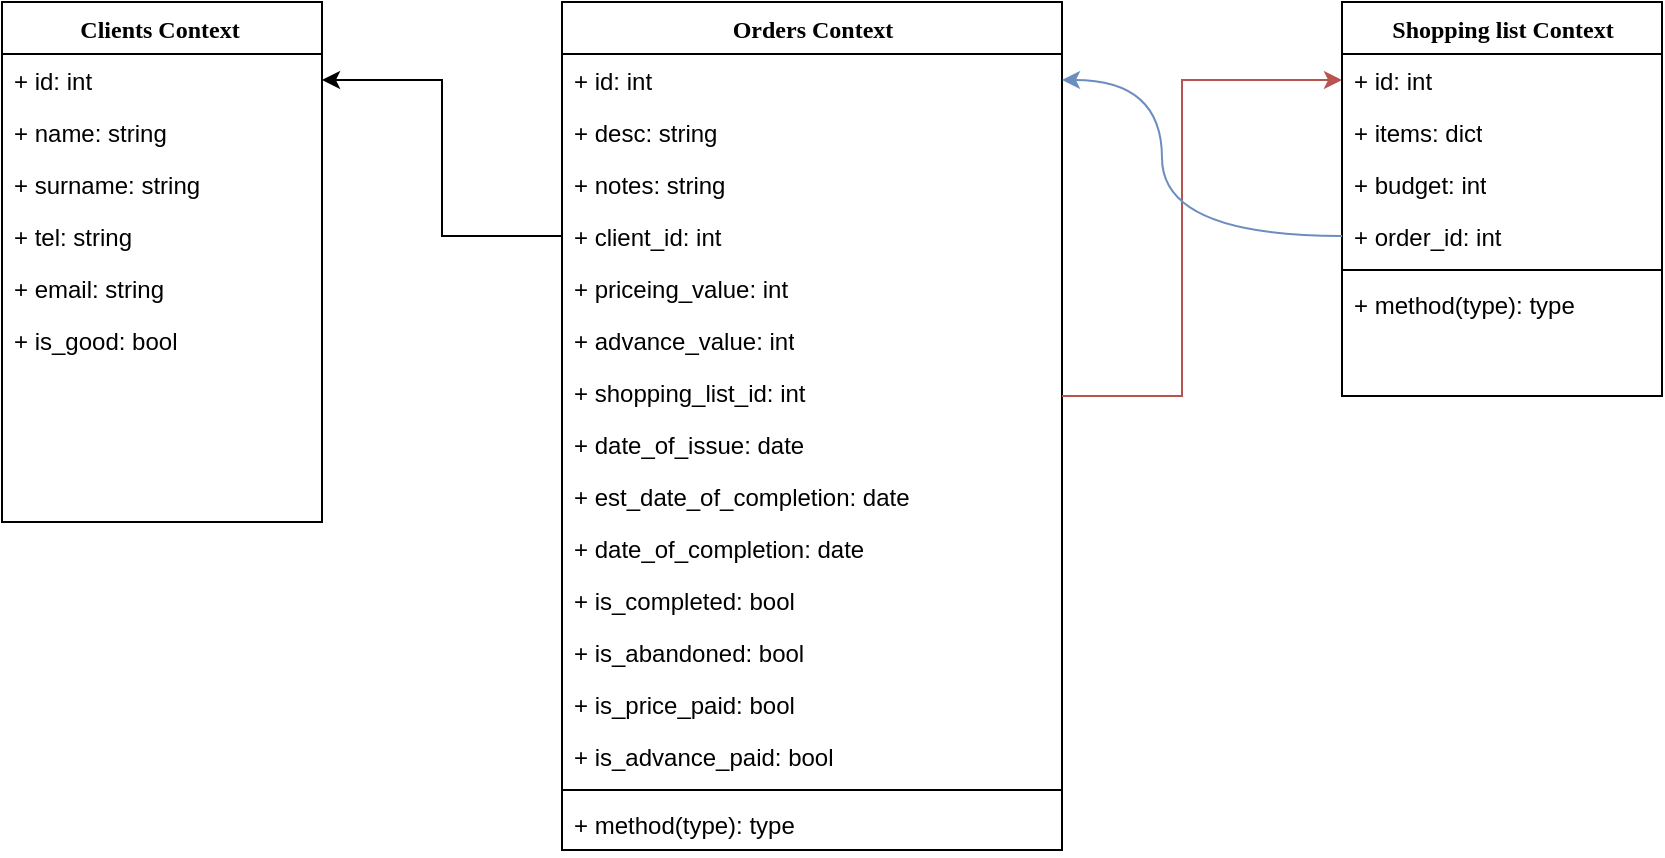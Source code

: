 <mxfile version="13.6.5">
    <diagram name="Page-1" id="9f46799a-70d6-7492-0946-bef42562c5a5">
        <mxGraphModel dx="880" dy="751" grid="1" gridSize="10" guides="1" tooltips="1" connect="1" arrows="1" fold="1" page="1" pageScale="1" pageWidth="1100" pageHeight="850" background="#ffffff" math="0" shadow="0">
            <root>
                <mxCell id="0"/>
                <mxCell id="1" parent="0"/>
                <mxCell id="78961159f06e98e8-17" value="Clients Context&amp;nbsp;" style="swimlane;html=1;fontStyle=1;align=center;verticalAlign=top;childLayout=stackLayout;horizontal=1;startSize=26;horizontalStack=0;resizeParent=1;resizeLast=0;collapsible=1;marginBottom=0;swimlaneFillColor=#ffffff;rounded=0;shadow=0;comic=0;labelBackgroundColor=none;strokeWidth=1;fillColor=none;fontFamily=Verdana;fontSize=12" parent="1" vertex="1">
                    <mxGeometry x="90" y="83" width="160" height="260" as="geometry"/>
                </mxCell>
                <mxCell id="78961159f06e98e8-21" value="+ id: int" style="text;html=1;strokeColor=none;fillColor=none;align=left;verticalAlign=top;spacingLeft=4;spacingRight=4;whiteSpace=wrap;overflow=hidden;rotatable=0;points=[[0,0.5],[1,0.5]];portConstraint=eastwest;" parent="78961159f06e98e8-17" vertex="1">
                    <mxGeometry y="26" width="160" height="26" as="geometry"/>
                </mxCell>
                <mxCell id="ftMNBgaG-GwErJ8I92dk-1" value="+ name: string" style="text;html=1;strokeColor=none;fillColor=none;align=left;verticalAlign=top;spacingLeft=4;spacingRight=4;whiteSpace=wrap;overflow=hidden;rotatable=0;points=[[0,0.5],[1,0.5]];portConstraint=eastwest;" parent="78961159f06e98e8-17" vertex="1">
                    <mxGeometry y="52" width="160" height="26" as="geometry"/>
                </mxCell>
                <mxCell id="78961159f06e98e8-23" value="+ surname: string" style="text;html=1;strokeColor=none;fillColor=none;align=left;verticalAlign=top;spacingLeft=4;spacingRight=4;whiteSpace=wrap;overflow=hidden;rotatable=0;points=[[0,0.5],[1,0.5]];portConstraint=eastwest;" parent="78961159f06e98e8-17" vertex="1">
                    <mxGeometry y="78" width="160" height="26" as="geometry"/>
                </mxCell>
                <mxCell id="78961159f06e98e8-25" value="+ tel: string" style="text;html=1;strokeColor=none;fillColor=none;align=left;verticalAlign=top;spacingLeft=4;spacingRight=4;whiteSpace=wrap;overflow=hidden;rotatable=0;points=[[0,0.5],[1,0.5]];portConstraint=eastwest;" parent="78961159f06e98e8-17" vertex="1">
                    <mxGeometry y="104" width="160" height="26" as="geometry"/>
                </mxCell>
                <mxCell id="78961159f06e98e8-26" value="+ email: string" style="text;html=1;strokeColor=none;fillColor=none;align=left;verticalAlign=top;spacingLeft=4;spacingRight=4;whiteSpace=wrap;overflow=hidden;rotatable=0;points=[[0,0.5],[1,0.5]];portConstraint=eastwest;" parent="78961159f06e98e8-17" vertex="1">
                    <mxGeometry y="130" width="160" height="26" as="geometry"/>
                </mxCell>
                <mxCell id="ftMNBgaG-GwErJ8I92dk-2" value="+ is_good: bool" style="text;html=1;strokeColor=none;fillColor=none;align=left;verticalAlign=top;spacingLeft=4;spacingRight=4;whiteSpace=wrap;overflow=hidden;rotatable=0;points=[[0,0.5],[1,0.5]];portConstraint=eastwest;" parent="78961159f06e98e8-17" vertex="1">
                    <mxGeometry y="156" width="160" height="26" as="geometry"/>
                </mxCell>
                <mxCell id="78961159f06e98e8-30" value="Orders Context" style="swimlane;html=1;fontStyle=1;align=center;verticalAlign=top;childLayout=stackLayout;horizontal=1;startSize=26;horizontalStack=0;resizeParent=1;resizeLast=0;collapsible=1;marginBottom=0;swimlaneFillColor=#ffffff;rounded=0;shadow=0;comic=0;labelBackgroundColor=none;strokeWidth=1;fillColor=none;fontFamily=Verdana;fontSize=12" parent="1" vertex="1">
                    <mxGeometry x="370" y="83" width="250" height="424" as="geometry"/>
                </mxCell>
                <mxCell id="78961159f06e98e8-31" value="+ id: int" style="text;html=1;strokeColor=none;fillColor=none;align=left;verticalAlign=top;spacingLeft=4;spacingRight=4;whiteSpace=wrap;overflow=hidden;rotatable=0;points=[[0,0.5],[1,0.5]];portConstraint=eastwest;" parent="78961159f06e98e8-30" vertex="1">
                    <mxGeometry y="26" width="250" height="26" as="geometry"/>
                </mxCell>
                <mxCell id="78961159f06e98e8-32" value="+ desc: string" style="text;html=1;strokeColor=none;fillColor=none;align=left;verticalAlign=top;spacingLeft=4;spacingRight=4;whiteSpace=wrap;overflow=hidden;rotatable=0;points=[[0,0.5],[1,0.5]];portConstraint=eastwest;" parent="78961159f06e98e8-30" vertex="1">
                    <mxGeometry y="52" width="250" height="26" as="geometry"/>
                </mxCell>
                <mxCell id="6" value="+ notes: string" style="text;html=1;strokeColor=none;fillColor=none;align=left;verticalAlign=top;spacingLeft=4;spacingRight=4;whiteSpace=wrap;overflow=hidden;rotatable=0;points=[[0,0.5],[1,0.5]];portConstraint=eastwest;" parent="78961159f06e98e8-30" vertex="1">
                    <mxGeometry y="78" width="250" height="26" as="geometry"/>
                </mxCell>
                <mxCell id="78961159f06e98e8-33" value="+ client_id: int" style="text;html=1;strokeColor=none;fillColor=none;align=left;verticalAlign=top;spacingLeft=4;spacingRight=4;whiteSpace=wrap;overflow=hidden;rotatable=0;points=[[0,0.5],[1,0.5]];portConstraint=eastwest;" parent="78961159f06e98e8-30" vertex="1">
                    <mxGeometry y="104" width="250" height="26" as="geometry"/>
                </mxCell>
                <mxCell id="78961159f06e98e8-34" value="+ priceing_value: int" style="text;html=1;strokeColor=none;fillColor=none;align=left;verticalAlign=top;spacingLeft=4;spacingRight=4;whiteSpace=wrap;overflow=hidden;rotatable=0;points=[[0,0.5],[1,0.5]];portConstraint=eastwest;" parent="78961159f06e98e8-30" vertex="1">
                    <mxGeometry y="130" width="250" height="26" as="geometry"/>
                </mxCell>
                <mxCell id="ftMNBgaG-GwErJ8I92dk-10" value="+ advance_value: int" style="text;html=1;strokeColor=none;fillColor=none;align=left;verticalAlign=top;spacingLeft=4;spacingRight=4;whiteSpace=wrap;overflow=hidden;rotatable=0;points=[[0,0.5],[1,0.5]];portConstraint=eastwest;" parent="78961159f06e98e8-30" vertex="1">
                    <mxGeometry y="156" width="250" height="26" as="geometry"/>
                </mxCell>
                <mxCell id="78961159f06e98e8-36" value="+ shopping_list_id: int" style="text;html=1;strokeColor=none;fillColor=none;align=left;verticalAlign=top;spacingLeft=4;spacingRight=4;whiteSpace=wrap;overflow=hidden;rotatable=0;points=[[0,0.5],[1,0.5]];portConstraint=eastwest;" parent="78961159f06e98e8-30" vertex="1">
                    <mxGeometry y="182" width="250" height="26" as="geometry"/>
                </mxCell>
                <mxCell id="78961159f06e98e8-37" value="+ date_of_issue: date" style="text;html=1;strokeColor=none;fillColor=none;align=left;verticalAlign=top;spacingLeft=4;spacingRight=4;whiteSpace=wrap;overflow=hidden;rotatable=0;points=[[0,0.5],[1,0.5]];portConstraint=eastwest;" parent="78961159f06e98e8-30" vertex="1">
                    <mxGeometry y="208" width="250" height="26" as="geometry"/>
                </mxCell>
                <mxCell id="ftMNBgaG-GwErJ8I92dk-3" value="+ est_date_of_completion: date" style="text;html=1;strokeColor=none;fillColor=none;align=left;verticalAlign=top;spacingLeft=4;spacingRight=4;whiteSpace=wrap;overflow=hidden;rotatable=0;points=[[0,0.5],[1,0.5]];portConstraint=eastwest;" parent="78961159f06e98e8-30" vertex="1">
                    <mxGeometry y="234" width="250" height="26" as="geometry"/>
                </mxCell>
                <mxCell id="ftMNBgaG-GwErJ8I92dk-9" value="+ date_of_completion: date" style="text;html=1;strokeColor=none;fillColor=none;align=left;verticalAlign=top;spacingLeft=4;spacingRight=4;whiteSpace=wrap;overflow=hidden;rotatable=0;points=[[0,0.5],[1,0.5]];portConstraint=eastwest;" parent="78961159f06e98e8-30" vertex="1">
                    <mxGeometry y="260" width="250" height="26" as="geometry"/>
                </mxCell>
                <mxCell id="ftMNBgaG-GwErJ8I92dk-5" value="+ is_completed: bool" style="text;html=1;strokeColor=none;fillColor=none;align=left;verticalAlign=top;spacingLeft=4;spacingRight=4;whiteSpace=wrap;overflow=hidden;rotatable=0;points=[[0,0.5],[1,0.5]];portConstraint=eastwest;" parent="78961159f06e98e8-30" vertex="1">
                    <mxGeometry y="286" width="250" height="26" as="geometry"/>
                </mxCell>
                <mxCell id="ftMNBgaG-GwErJ8I92dk-6" value="+ is_abandoned: bool" style="text;html=1;strokeColor=none;fillColor=none;align=left;verticalAlign=top;spacingLeft=4;spacingRight=4;whiteSpace=wrap;overflow=hidden;rotatable=0;points=[[0,0.5],[1,0.5]];portConstraint=eastwest;" parent="78961159f06e98e8-30" vertex="1">
                    <mxGeometry y="312" width="250" height="26" as="geometry"/>
                </mxCell>
                <mxCell id="ftMNBgaG-GwErJ8I92dk-11" value="+ is_price_paid: bool" style="text;html=1;strokeColor=none;fillColor=none;align=left;verticalAlign=top;spacingLeft=4;spacingRight=4;whiteSpace=wrap;overflow=hidden;rotatable=0;points=[[0,0.5],[1,0.5]];portConstraint=eastwest;" parent="78961159f06e98e8-30" vertex="1">
                    <mxGeometry y="338" width="250" height="26" as="geometry"/>
                </mxCell>
                <mxCell id="ftMNBgaG-GwErJ8I92dk-12" value="+ is_advance_paid: bool" style="text;html=1;strokeColor=none;fillColor=none;align=left;verticalAlign=top;spacingLeft=4;spacingRight=4;whiteSpace=wrap;overflow=hidden;rotatable=0;points=[[0,0.5],[1,0.5]];portConstraint=eastwest;" parent="78961159f06e98e8-30" vertex="1">
                    <mxGeometry y="364" width="250" height="26" as="geometry"/>
                </mxCell>
                <mxCell id="78961159f06e98e8-38" value="" style="line;html=1;strokeWidth=1;fillColor=none;align=left;verticalAlign=middle;spacingTop=-1;spacingLeft=3;spacingRight=3;rotatable=0;labelPosition=right;points=[];portConstraint=eastwest;" parent="78961159f06e98e8-30" vertex="1">
                    <mxGeometry y="390" width="250" height="8" as="geometry"/>
                </mxCell>
                <mxCell id="78961159f06e98e8-40" value="+ method(type): type" style="text;html=1;strokeColor=none;fillColor=none;align=left;verticalAlign=top;spacingLeft=4;spacingRight=4;whiteSpace=wrap;overflow=hidden;rotatable=0;points=[[0,0.5],[1,0.5]];portConstraint=eastwest;" parent="78961159f06e98e8-30" vertex="1">
                    <mxGeometry y="398" width="250" height="26" as="geometry"/>
                </mxCell>
                <mxCell id="ftMNBgaG-GwErJ8I92dk-7" style="edgeStyle=orthogonalEdgeStyle;rounded=0;orthogonalLoop=1;jettySize=auto;html=1;fillColor=#f8cecc;strokeColor=#b85450;" parent="1" target="78961159f06e98e8-44" edge="1">
                    <mxGeometry relative="1" as="geometry">
                        <Array as="points">
                            <mxPoint x="620" y="280"/>
                            <mxPoint x="680" y="280"/>
                            <mxPoint x="680" y="122"/>
                        </Array>
                        <mxPoint x="620" y="280" as="sourcePoint"/>
                    </mxGeometry>
                </mxCell>
                <mxCell id="ftMNBgaG-GwErJ8I92dk-8" style="edgeStyle=orthogonalEdgeStyle;rounded=0;orthogonalLoop=1;jettySize=auto;html=1;entryX=1;entryY=0.5;entryDx=0;entryDy=0;" parent="1" source="78961159f06e98e8-33" target="78961159f06e98e8-21" edge="1">
                    <mxGeometry relative="1" as="geometry"/>
                </mxCell>
                <mxCell id="78961159f06e98e8-43" value="Shopping list Context" style="swimlane;html=1;fontStyle=1;align=center;verticalAlign=top;childLayout=stackLayout;horizontal=1;startSize=26;horizontalStack=0;resizeParent=1;resizeLast=0;collapsible=1;marginBottom=0;swimlaneFillColor=#ffffff;rounded=0;shadow=0;comic=0;labelBackgroundColor=none;strokeWidth=1;fillColor=none;fontFamily=Verdana;fontSize=12" parent="1" vertex="1">
                    <mxGeometry x="760" y="83" width="160" height="197" as="geometry"/>
                </mxCell>
                <mxCell id="78961159f06e98e8-44" value="+ id: int" style="text;html=1;strokeColor=none;fillColor=none;align=left;verticalAlign=top;spacingLeft=4;spacingRight=4;whiteSpace=wrap;overflow=hidden;rotatable=0;points=[[0,0.5],[1,0.5]];portConstraint=eastwest;" parent="78961159f06e98e8-43" vertex="1">
                    <mxGeometry y="26" width="160" height="26" as="geometry"/>
                </mxCell>
                <mxCell id="78961159f06e98e8-45" value="+ items: dict" style="text;html=1;strokeColor=none;fillColor=none;align=left;verticalAlign=top;spacingLeft=4;spacingRight=4;whiteSpace=wrap;overflow=hidden;rotatable=0;points=[[0,0.5],[1,0.5]];portConstraint=eastwest;" parent="78961159f06e98e8-43" vertex="1">
                    <mxGeometry y="52" width="160" height="26" as="geometry"/>
                </mxCell>
                <mxCell id="78961159f06e98e8-49" value="+ budget: int" style="text;html=1;strokeColor=none;fillColor=none;align=left;verticalAlign=top;spacingLeft=4;spacingRight=4;whiteSpace=wrap;overflow=hidden;rotatable=0;points=[[0,0.5],[1,0.5]];portConstraint=eastwest;" parent="78961159f06e98e8-43" vertex="1">
                    <mxGeometry y="78" width="160" height="26" as="geometry"/>
                </mxCell>
                <mxCell id="2" value="+ order_id: int" style="text;html=1;strokeColor=none;fillColor=none;align=left;verticalAlign=top;spacingLeft=4;spacingRight=4;whiteSpace=wrap;overflow=hidden;rotatable=0;points=[[0,0.5],[1,0.5]];portConstraint=eastwest;" parent="78961159f06e98e8-43" vertex="1">
                    <mxGeometry y="104" width="160" height="26" as="geometry"/>
                </mxCell>
                <mxCell id="78961159f06e98e8-51" value="" style="line;html=1;strokeWidth=1;fillColor=none;align=left;verticalAlign=middle;spacingTop=-1;spacingLeft=3;spacingRight=3;rotatable=0;labelPosition=right;points=[];portConstraint=eastwest;" parent="78961159f06e98e8-43" vertex="1">
                    <mxGeometry y="130" width="160" height="8" as="geometry"/>
                </mxCell>
                <mxCell id="78961159f06e98e8-52" value="+ method(type): type" style="text;html=1;strokeColor=none;fillColor=none;align=left;verticalAlign=top;spacingLeft=4;spacingRight=4;whiteSpace=wrap;overflow=hidden;rotatable=0;points=[[0,0.5],[1,0.5]];portConstraint=eastwest;" parent="78961159f06e98e8-43" vertex="1">
                    <mxGeometry y="138" width="160" height="26" as="geometry"/>
                </mxCell>
                <mxCell id="5" style="edgeStyle=orthogonalEdgeStyle;orthogonalLoop=1;jettySize=auto;html=1;exitX=0;exitY=0.5;exitDx=0;exitDy=0;entryX=1;entryY=0.5;entryDx=0;entryDy=0;curved=1;fillColor=#dae8fc;strokeColor=#6c8ebf;" parent="1" source="2" target="78961159f06e98e8-31" edge="1">
                    <mxGeometry relative="1" as="geometry">
                        <Array as="points">
                            <mxPoint x="670" y="200"/>
                            <mxPoint x="670" y="122"/>
                        </Array>
                    </mxGeometry>
                </mxCell>
            </root>
        </mxGraphModel>
    </diagram>
</mxfile>